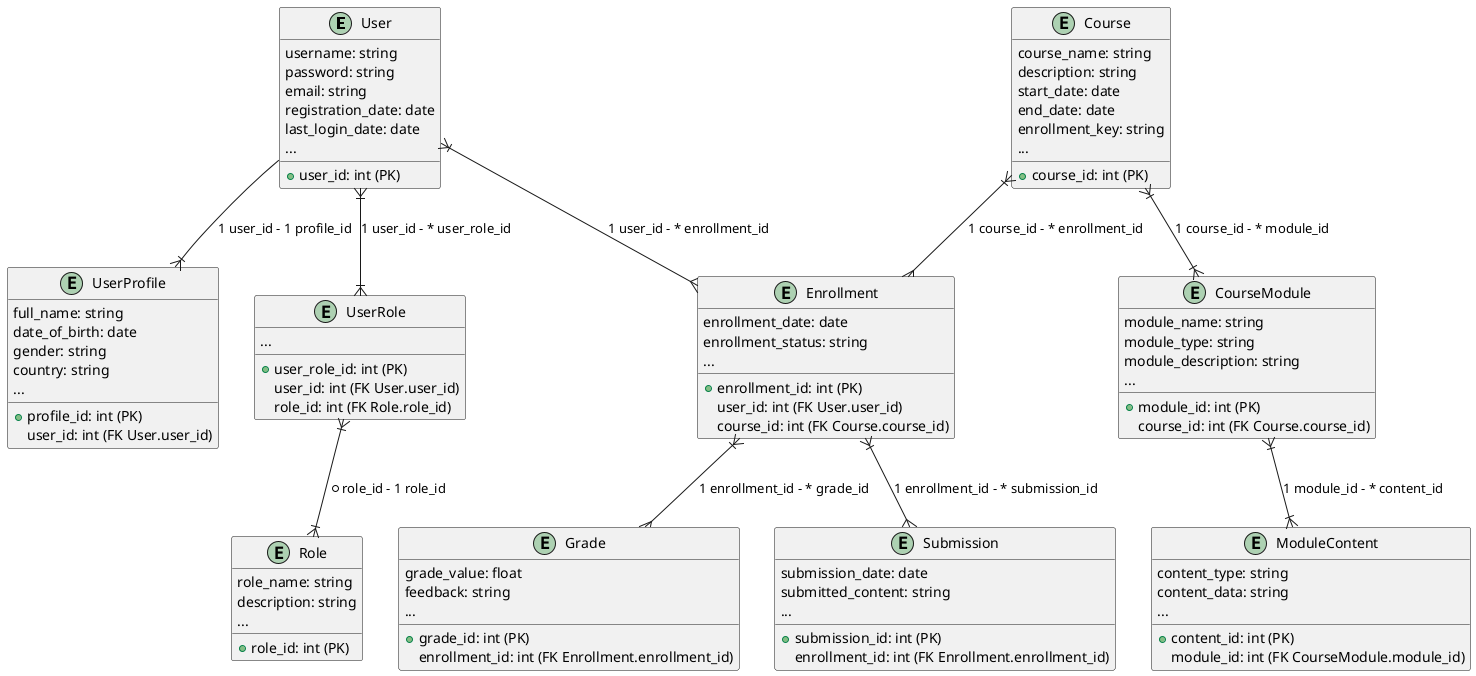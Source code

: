 @startuml

' Define User-related tables
entity User {
    + user_id: int (PK)
    username: string
    password: string
    email: string
    registration_date: date
    last_login_date: date
    ...
}

entity UserProfile {
    + profile_id: int (PK)
    user_id: int (FK User.user_id)
    full_name: string
    date_of_birth: date
    gender: string
    country: string
    ...
}

entity UserRole {
    + user_role_id: int (PK)
    user_id: int (FK User.user_id)
    role_id: int (FK Role.role_id)
    ...
}

entity Role {
    + role_id: int (PK)
    role_name: string
    description: string
    ...
}

' Define Course-related tables
entity Course {
    + course_id: int (PK)
    course_name: string
    description: string
    start_date: date
    end_date: date
    enrollment_key: string
    ...
}

entity CourseModule {
    + module_id: int (PK)
    course_id: int (FK Course.course_id)
    module_name: string
    module_type: string
    module_description: string
    ...
}

entity ModuleContent {
    + content_id: int (PK)
    module_id: int (FK CourseModule.module_id)
    content_type: string
    content_data: string
    ...
}

entity Enrollment {
    + enrollment_id: int (PK)
    user_id: int (FK User.user_id)
    course_id: int (FK Course.course_id)
    enrollment_date: date
    enrollment_status: string
    ...
}

entity Grade {
    + grade_id: int (PK)
    enrollment_id: int (FK Enrollment.enrollment_id)
    grade_value: float
    feedback: string
    ...
}

entity Submission {
    + submission_id: int (PK)
    enrollment_id: int (FK Enrollment.enrollment_id)
    submission_date: date
    submitted_content: string
    ...
}

' Define Relationships with Cardinality
User --|{ UserProfile : 1 user_id - 1 profile_id
User }|--|{ UserRole : 1 user_id - * user_role_id
UserRole }|--|{ Role : * role_id - 1 role_id
Course }|--|{ CourseModule : 1 course_id - * module_id
CourseModule }|--|{ ModuleContent : 1 module_id - * content_id
User }|--{ Enrollment : 1 user_id - * enrollment_id
Course }|--{ Enrollment : 1 course_id - * enrollment_id
Enrollment }|--{ Grade : 1 enrollment_id - * grade_id
Enrollment }|--{ Submission : 1 enrollment_id - * submission_id

@enduml
